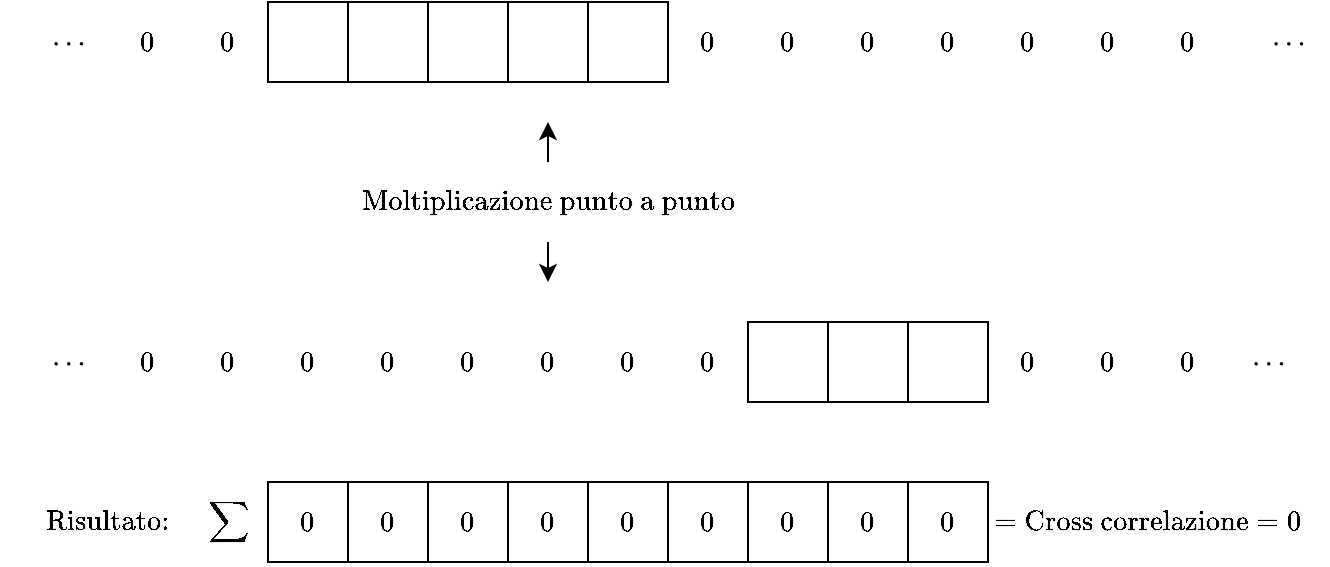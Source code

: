 <mxfile version="20.7.4" type="device"><diagram id="_DbMt3LhLTCCpxY-wy_6" name="Pagina-1"><mxGraphModel dx="989" dy="610" grid="1" gridSize="10" guides="1" tooltips="1" connect="1" arrows="1" fold="1" page="1" pageScale="1" pageWidth="827" pageHeight="1169" math="1" shadow="0"><root><mxCell id="0"/><mxCell id="1" parent="0"/><mxCell id="GeGoWawILfdFF2LbE-Bs-1" value="&lt;svg style=&quot;vertical-align: 0.43ex;&quot; xmlns:xlink=&quot;http://www.w3.org/1999/xlink&quot; viewBox=&quot;0 -310 1172 120&quot; role=&quot;img&quot; height=&quot;0.271ex&quot; width=&quot;2.652ex&quot; xmlns=&quot;http://www.w3.org/2000/svg&quot;&gt;&lt;defs&gt;&lt;path d=&quot;M78 250Q78 274 95 292T138 310Q162 310 180 294T199 251Q199 226 182 208T139 190T96 207T78 250ZM525 250Q525 274 542 292T585 310Q609 310 627 294T646 251Q646 226 629 208T586 190T543 207T525 250ZM972 250Q972 274 989 292T1032 310Q1056 310 1074 294T1093 251Q1093 226 1076 208T1033 190T990 207T972 250Z&quot; id=&quot;MJX-1-TEX-N-22EF&quot;&gt;&lt;/path&gt;&lt;/defs&gt;&lt;g transform=&quot;scale(1,-1)&quot; stroke-width=&quot;0&quot; fill=&quot;currentColor&quot; stroke=&quot;currentColor&quot;&gt;&lt;g data-mml-node=&quot;math&quot;&gt;&lt;g data-mml-node=&quot;mo&quot;&gt;&lt;use xlink:href=&quot;#MJX-1-TEX-N-22EF&quot; data-c=&quot;22EF&quot;&gt;&lt;/use&gt;&lt;/g&gt;&lt;/g&gt;&lt;/g&gt;&lt;/svg&gt;" style="text;html=1;strokeColor=none;fillColor=none;align=center;verticalAlign=middle;whiteSpace=wrap;rounded=0;" parent="1" vertex="1"><mxGeometry x="240" y="280" width="40" height="40" as="geometry"/></mxCell><mxCell id="GeGoWawILfdFF2LbE-Bs-5" value="$$0$$" style="text;html=1;strokeColor=none;fillColor=none;align=center;verticalAlign=middle;whiteSpace=wrap;rounded=0;" parent="1" vertex="1"><mxGeometry x="280" y="280" width="40" height="40" as="geometry"/></mxCell><mxCell id="GeGoWawILfdFF2LbE-Bs-7" value="$$0$$" style="text;html=1;strokeColor=none;fillColor=none;align=center;verticalAlign=middle;whiteSpace=wrap;rounded=0;" parent="1" vertex="1"><mxGeometry x="320" y="280" width="40" height="40" as="geometry"/></mxCell><mxCell id="GeGoWawILfdFF2LbE-Bs-9" value="" style="rounded=0;whiteSpace=wrap;html=1;" parent="1" vertex="1"><mxGeometry x="360" y="280" width="200" height="40" as="geometry"/></mxCell><mxCell id="GeGoWawILfdFF2LbE-Bs-10" value="$$0$$" style="text;html=1;strokeColor=none;fillColor=none;align=center;verticalAlign=middle;whiteSpace=wrap;rounded=0;" parent="1" vertex="1"><mxGeometry x="600" y="280" width="40" height="40" as="geometry"/></mxCell><mxCell id="GeGoWawILfdFF2LbE-Bs-11" value="$$0$$" style="text;html=1;strokeColor=none;fillColor=none;align=center;verticalAlign=middle;whiteSpace=wrap;rounded=0;" parent="1" vertex="1"><mxGeometry x="640" y="280" width="40" height="40" as="geometry"/></mxCell><mxCell id="GeGoWawILfdFF2LbE-Bs-12" value="$$0$$" style="text;html=1;strokeColor=none;fillColor=none;align=center;verticalAlign=middle;whiteSpace=wrap;rounded=0;" parent="1" vertex="1"><mxGeometry x="680" y="280" width="40" height="40" as="geometry"/></mxCell><mxCell id="GeGoWawILfdFF2LbE-Bs-13" value="&lt;svg style=&quot;vertical-align: 0.43ex;&quot; xmlns:xlink=&quot;http://www.w3.org/1999/xlink&quot; viewBox=&quot;0 -310 1172 120&quot; role=&quot;img&quot; height=&quot;0.271ex&quot; width=&quot;2.652ex&quot; xmlns=&quot;http://www.w3.org/2000/svg&quot;&gt;&lt;defs&gt;&lt;path d=&quot;M78 250Q78 274 95 292T138 310Q162 310 180 294T199 251Q199 226 182 208T139 190T96 207T78 250ZM525 250Q525 274 542 292T585 310Q609 310 627 294T646 251Q646 226 629 208T586 190T543 207T525 250ZM972 250Q972 274 989 292T1032 310Q1056 310 1074 294T1093 251Q1093 226 1076 208T1033 190T990 207T972 250Z&quot; id=&quot;MJX-1-TEX-N-22EF&quot;&gt;&lt;/path&gt;&lt;/defs&gt;&lt;g transform=&quot;scale(1,-1)&quot; stroke-width=&quot;0&quot; fill=&quot;currentColor&quot; stroke=&quot;currentColor&quot;&gt;&lt;g data-mml-node=&quot;math&quot;&gt;&lt;g data-mml-node=&quot;mo&quot;&gt;&lt;use xlink:href=&quot;#MJX-1-TEX-N-22EF&quot; data-c=&quot;22EF&quot;&gt;&lt;/use&gt;&lt;/g&gt;&lt;/g&gt;&lt;/g&gt;&lt;/svg&gt;" style="text;html=1;strokeColor=none;fillColor=none;align=center;verticalAlign=middle;whiteSpace=wrap;rounded=0;" parent="1" vertex="1"><mxGeometry x="850" y="280" width="40" height="40" as="geometry"/></mxCell><mxCell id="GeGoWawILfdFF2LbE-Bs-15" value="" style="endArrow=none;html=1;rounded=0;" parent="1" edge="1"><mxGeometry x="1" y="-45" width="50" height="50" relative="1" as="geometry"><mxPoint x="400" y="320" as="sourcePoint"/><mxPoint x="400" y="280" as="targetPoint"/><mxPoint x="-25" y="-40" as="offset"/></mxGeometry></mxCell><mxCell id="GeGoWawILfdFF2LbE-Bs-16" value="" style="endArrow=none;html=1;rounded=0;" parent="1" edge="1"><mxGeometry x="1" y="-45" width="50" height="50" relative="1" as="geometry"><mxPoint x="440" y="320" as="sourcePoint"/><mxPoint x="440" y="280" as="targetPoint"/><mxPoint x="-25" y="-40" as="offset"/></mxGeometry></mxCell><mxCell id="GeGoWawILfdFF2LbE-Bs-17" value="" style="endArrow=none;html=1;rounded=0;" parent="1" edge="1"><mxGeometry x="1" y="-45" width="50" height="50" relative="1" as="geometry"><mxPoint x="480" y="320" as="sourcePoint"/><mxPoint x="480" y="280" as="targetPoint"/><mxPoint x="-25" y="-40" as="offset"/></mxGeometry></mxCell><mxCell id="GeGoWawILfdFF2LbE-Bs-18" value="" style="endArrow=none;html=1;rounded=0;" parent="1" edge="1"><mxGeometry x="1" y="-45" width="50" height="50" relative="1" as="geometry"><mxPoint x="520" y="320" as="sourcePoint"/><mxPoint x="520" y="280" as="targetPoint"/><mxPoint x="-25" y="-40" as="offset"/></mxGeometry></mxCell><mxCell id="GeGoWawILfdFF2LbE-Bs-19" value="" style="endArrow=classic;startArrow=none;html=1;rounded=0;" parent="1" source="GeGoWawILfdFF2LbE-Bs-40" edge="1"><mxGeometry width="50" height="50" relative="1" as="geometry"><mxPoint x="500" y="420" as="sourcePoint"/><mxPoint x="500" y="340" as="targetPoint"/></mxGeometry></mxCell><mxCell id="GeGoWawILfdFF2LbE-Bs-20" value="" style="rounded=0;whiteSpace=wrap;html=1;" parent="1" vertex="1"><mxGeometry x="600" y="440" width="120" height="40" as="geometry"/></mxCell><mxCell id="GeGoWawILfdFF2LbE-Bs-21" value="" style="endArrow=none;html=1;rounded=0;" parent="1" edge="1"><mxGeometry x="1" y="-45" width="50" height="50" relative="1" as="geometry"><mxPoint x="640" y="480" as="sourcePoint"/><mxPoint x="640" y="440" as="targetPoint"/><mxPoint x="-25" y="-40" as="offset"/></mxGeometry></mxCell><mxCell id="GeGoWawILfdFF2LbE-Bs-22" value="" style="endArrow=none;html=1;rounded=0;" parent="1" edge="1"><mxGeometry x="1" y="-45" width="50" height="50" relative="1" as="geometry"><mxPoint x="680" y="480" as="sourcePoint"/><mxPoint x="680" y="440" as="targetPoint"/><mxPoint x="-25" y="-40" as="offset"/></mxGeometry></mxCell><mxCell id="GeGoWawILfdFF2LbE-Bs-25" value="&lt;svg style=&quot;vertical-align: 0.43ex;&quot; xmlns:xlink=&quot;http://www.w3.org/1999/xlink&quot; viewBox=&quot;0 -310 1172 120&quot; role=&quot;img&quot; height=&quot;0.271ex&quot; width=&quot;2.652ex&quot; xmlns=&quot;http://www.w3.org/2000/svg&quot;&gt;&lt;defs&gt;&lt;path d=&quot;M78 250Q78 274 95 292T138 310Q162 310 180 294T199 251Q199 226 182 208T139 190T96 207T78 250ZM525 250Q525 274 542 292T585 310Q609 310 627 294T646 251Q646 226 629 208T586 190T543 207T525 250ZM972 250Q972 274 989 292T1032 310Q1056 310 1074 294T1093 251Q1093 226 1076 208T1033 190T990 207T972 250Z&quot; id=&quot;MJX-1-TEX-N-22EF&quot;&gt;&lt;/path&gt;&lt;/defs&gt;&lt;g transform=&quot;scale(1,-1)&quot; stroke-width=&quot;0&quot; fill=&quot;currentColor&quot; stroke=&quot;currentColor&quot;&gt;&lt;g data-mml-node=&quot;math&quot;&gt;&lt;g data-mml-node=&quot;mo&quot;&gt;&lt;use xlink:href=&quot;#MJX-1-TEX-N-22EF&quot; data-c=&quot;22EF&quot;&gt;&lt;/use&gt;&lt;/g&gt;&lt;/g&gt;&lt;/g&gt;&lt;/svg&gt;" style="text;html=1;strokeColor=none;fillColor=none;align=center;verticalAlign=middle;whiteSpace=wrap;rounded=0;" parent="1" vertex="1"><mxGeometry x="240" y="440" width="40" height="40" as="geometry"/></mxCell><mxCell id="GeGoWawILfdFF2LbE-Bs-26" value="$$0$$" style="text;html=1;strokeColor=none;fillColor=none;align=center;verticalAlign=middle;whiteSpace=wrap;rounded=0;" parent="1" vertex="1"><mxGeometry x="360" y="440" width="40" height="40" as="geometry"/></mxCell><mxCell id="GeGoWawILfdFF2LbE-Bs-27" value="$$0$$" style="text;html=1;strokeColor=none;fillColor=none;align=center;verticalAlign=middle;whiteSpace=wrap;rounded=0;" parent="1" vertex="1"><mxGeometry x="400" y="440" width="40" height="40" as="geometry"/></mxCell><mxCell id="GeGoWawILfdFF2LbE-Bs-28" value="$$0$$" style="text;html=1;strokeColor=none;fillColor=none;align=center;verticalAlign=middle;whiteSpace=wrap;rounded=0;" parent="1" vertex="1"><mxGeometry x="440" y="440" width="40" height="40" as="geometry"/></mxCell><mxCell id="GeGoWawILfdFF2LbE-Bs-36" value="&lt;svg style=&quot;vertical-align: 0.43ex;&quot; xmlns:xlink=&quot;http://www.w3.org/1999/xlink&quot; viewBox=&quot;0 -310 1172 120&quot; role=&quot;img&quot; height=&quot;0.271ex&quot; width=&quot;2.652ex&quot; xmlns=&quot;http://www.w3.org/2000/svg&quot;&gt;&lt;defs&gt;&lt;path d=&quot;M78 250Q78 274 95 292T138 310Q162 310 180 294T199 251Q199 226 182 208T139 190T96 207T78 250ZM525 250Q525 274 542 292T585 310Q609 310 627 294T646 251Q646 226 629 208T586 190T543 207T525 250ZM972 250Q972 274 989 292T1032 310Q1056 310 1074 294T1093 251Q1093 226 1076 208T1033 190T990 207T972 250Z&quot; id=&quot;MJX-1-TEX-N-22EF&quot;&gt;&lt;/path&gt;&lt;/defs&gt;&lt;g transform=&quot;scale(1,-1)&quot; stroke-width=&quot;0&quot; fill=&quot;currentColor&quot; stroke=&quot;currentColor&quot;&gt;&lt;g data-mml-node=&quot;math&quot;&gt;&lt;g data-mml-node=&quot;mo&quot;&gt;&lt;use xlink:href=&quot;#MJX-1-TEX-N-22EF&quot; data-c=&quot;22EF&quot;&gt;&lt;/use&gt;&lt;/g&gt;&lt;/g&gt;&lt;/g&gt;&lt;/svg&gt;" style="text;html=1;strokeColor=none;fillColor=none;align=center;verticalAlign=middle;whiteSpace=wrap;rounded=0;" parent="1" vertex="1"><mxGeometry x="840" y="440" width="40" height="40" as="geometry"/></mxCell><mxCell id="GeGoWawILfdFF2LbE-Bs-38" value="$$0$$" style="text;html=1;strokeColor=none;fillColor=none;align=center;verticalAlign=middle;whiteSpace=wrap;rounded=0;" parent="1" vertex="1"><mxGeometry x="480" y="440" width="40" height="40" as="geometry"/></mxCell><mxCell id="GeGoWawILfdFF2LbE-Bs-40" value="$$\text{Moltiplicazione punto a punto}$$" style="text;html=1;strokeColor=none;fillColor=none;align=center;verticalAlign=middle;whiteSpace=wrap;rounded=0;" parent="1" vertex="1"><mxGeometry x="400" y="360" width="200" height="40" as="geometry"/></mxCell><mxCell id="GeGoWawILfdFF2LbE-Bs-41" value="" style="endArrow=none;startArrow=classic;html=1;rounded=0;" parent="1" target="GeGoWawILfdFF2LbE-Bs-40" edge="1"><mxGeometry width="50" height="50" relative="1" as="geometry"><mxPoint x="500" y="420" as="sourcePoint"/><mxPoint x="500" y="340" as="targetPoint"/></mxGeometry></mxCell><mxCell id="GeGoWawILfdFF2LbE-Bs-42" value="$$\text{Risultato:}$$" style="text;html=1;strokeColor=none;fillColor=none;align=center;verticalAlign=middle;whiteSpace=wrap;rounded=0;" parent="1" vertex="1"><mxGeometry x="240" y="520" width="80" height="40" as="geometry"/></mxCell><mxCell id="GeGoWawILfdFF2LbE-Bs-43" value="" style="rounded=0;whiteSpace=wrap;html=1;" parent="1" vertex="1"><mxGeometry x="360" y="520" width="360" height="40" as="geometry"/></mxCell><mxCell id="GeGoWawILfdFF2LbE-Bs-44" value="" style="endArrow=none;html=1;rounded=0;" parent="1" edge="1"><mxGeometry x="1" y="-45" width="50" height="50" relative="1" as="geometry"><mxPoint x="400" y="560" as="sourcePoint"/><mxPoint x="400" y="520" as="targetPoint"/><mxPoint x="-25" y="-40" as="offset"/></mxGeometry></mxCell><mxCell id="GeGoWawILfdFF2LbE-Bs-45" value="" style="endArrow=none;html=1;rounded=0;" parent="1" edge="1"><mxGeometry x="1" y="-45" width="50" height="50" relative="1" as="geometry"><mxPoint x="440" y="560" as="sourcePoint"/><mxPoint x="440" y="520" as="targetPoint"/><mxPoint x="-25" y="-40" as="offset"/></mxGeometry></mxCell><mxCell id="GeGoWawILfdFF2LbE-Bs-46" value="" style="endArrow=none;html=1;rounded=0;" parent="1" edge="1"><mxGeometry x="1" y="-45" width="50" height="50" relative="1" as="geometry"><mxPoint x="480" y="560" as="sourcePoint"/><mxPoint x="480" y="520" as="targetPoint"/><mxPoint x="-25" y="-40" as="offset"/></mxGeometry></mxCell><mxCell id="GeGoWawILfdFF2LbE-Bs-47" value="" style="endArrow=none;html=1;rounded=0;" parent="1" edge="1"><mxGeometry x="1" y="-45" width="50" height="50" relative="1" as="geometry"><mxPoint x="520" y="560" as="sourcePoint"/><mxPoint x="520" y="520" as="targetPoint"/><mxPoint x="-25" y="-40" as="offset"/></mxGeometry></mxCell><mxCell id="GeGoWawILfdFF2LbE-Bs-48" value="$$\sum$$" style="text;html=1;strokeColor=none;fillColor=none;align=center;verticalAlign=middle;whiteSpace=wrap;rounded=0;" parent="1" vertex="1"><mxGeometry x="320" y="520" width="40" height="40" as="geometry"/></mxCell><mxCell id="GeGoWawILfdFF2LbE-Bs-50" value="$$0$$" style="text;html=1;strokeColor=none;fillColor=none;align=center;verticalAlign=middle;whiteSpace=wrap;rounded=0;" parent="1" vertex="1"><mxGeometry x="360" y="520" width="40" height="40" as="geometry"/></mxCell><mxCell id="GeGoWawILfdFF2LbE-Bs-53" value="$$=\text{Cross correlazione} = 0$$" style="text;html=1;strokeColor=none;fillColor=none;align=center;verticalAlign=middle;whiteSpace=wrap;rounded=0;" parent="1" vertex="1"><mxGeometry x="720" y="520" width="160" height="40" as="geometry"/></mxCell><mxCell id="mS4-3VPXFpYwHdl8vKF5-1" value="$$0$$" style="text;html=1;strokeColor=none;fillColor=none;align=center;verticalAlign=middle;whiteSpace=wrap;rounded=0;" parent="1" vertex="1"><mxGeometry x="280" y="440" width="40" height="40" as="geometry"/></mxCell><mxCell id="mS4-3VPXFpYwHdl8vKF5-2" value="$$0$$" style="text;html=1;strokeColor=none;fillColor=none;align=center;verticalAlign=middle;whiteSpace=wrap;rounded=0;" parent="1" vertex="1"><mxGeometry x="320" y="440" width="40" height="40" as="geometry"/></mxCell><mxCell id="mS4-3VPXFpYwHdl8vKF5-3" value="" style="endArrow=none;html=1;rounded=0;" parent="1" edge="1"><mxGeometry x="1" y="-45" width="50" height="50" relative="1" as="geometry"><mxPoint x="560.0" y="560" as="sourcePoint"/><mxPoint x="560.0" y="520" as="targetPoint"/><mxPoint x="-25" y="-40" as="offset"/></mxGeometry></mxCell><mxCell id="mS4-3VPXFpYwHdl8vKF5-4" value="$$0$$" style="text;html=1;strokeColor=none;fillColor=none;align=center;verticalAlign=middle;whiteSpace=wrap;rounded=0;" parent="1" vertex="1"><mxGeometry x="400" y="520" width="40" height="40" as="geometry"/></mxCell><mxCell id="mS4-3VPXFpYwHdl8vKF5-5" value="$$0$$" style="text;html=1;strokeColor=none;fillColor=none;align=center;verticalAlign=middle;whiteSpace=wrap;rounded=0;" parent="1" vertex="1"><mxGeometry x="440" y="520" width="40" height="40" as="geometry"/></mxCell><mxCell id="mS4-3VPXFpYwHdl8vKF5-8" value="$$0$$" style="text;html=1;strokeColor=none;fillColor=none;align=center;verticalAlign=middle;whiteSpace=wrap;rounded=0;" parent="1" vertex="1"><mxGeometry x="720" y="440" width="40" height="40" as="geometry"/></mxCell><mxCell id="mS4-3VPXFpYwHdl8vKF5-9" value="$$0$$" style="text;html=1;strokeColor=none;fillColor=none;align=center;verticalAlign=middle;whiteSpace=wrap;rounded=0;" parent="1" vertex="1"><mxGeometry x="720" y="280" width="40" height="40" as="geometry"/></mxCell><mxCell id="mS4-3VPXFpYwHdl8vKF5-12" value="$$0$$" style="text;html=1;strokeColor=none;fillColor=none;align=center;verticalAlign=middle;whiteSpace=wrap;rounded=0;" parent="1" vertex="1"><mxGeometry x="520" y="440" width="40" height="40" as="geometry"/></mxCell><mxCell id="mS4-3VPXFpYwHdl8vKF5-13" value="$$0$$" style="text;html=1;strokeColor=none;fillColor=none;align=center;verticalAlign=middle;whiteSpace=wrap;rounded=0;" parent="1" vertex="1"><mxGeometry x="560" y="440" width="40" height="40" as="geometry"/></mxCell><mxCell id="mS4-3VPXFpYwHdl8vKF5-14" value="$$0$$" style="text;html=1;strokeColor=none;fillColor=none;align=center;verticalAlign=middle;whiteSpace=wrap;rounded=0;" parent="1" vertex="1"><mxGeometry x="560" y="280" width="40" height="40" as="geometry"/></mxCell><mxCell id="mS4-3VPXFpYwHdl8vKF5-15" value="$$0$$" style="text;html=1;strokeColor=none;fillColor=none;align=center;verticalAlign=middle;whiteSpace=wrap;rounded=0;" parent="1" vertex="1"><mxGeometry x="760" y="440" width="40" height="40" as="geometry"/></mxCell><mxCell id="mS4-3VPXFpYwHdl8vKF5-16" value="$$0$$" style="text;html=1;strokeColor=none;fillColor=none;align=center;verticalAlign=middle;whiteSpace=wrap;rounded=0;" parent="1" vertex="1"><mxGeometry x="800" y="440" width="40" height="40" as="geometry"/></mxCell><mxCell id="mS4-3VPXFpYwHdl8vKF5-17" value="$$0$$" style="text;html=1;strokeColor=none;fillColor=none;align=center;verticalAlign=middle;whiteSpace=wrap;rounded=0;" parent="1" vertex="1"><mxGeometry x="760" y="280" width="40" height="40" as="geometry"/></mxCell><mxCell id="mS4-3VPXFpYwHdl8vKF5-18" value="$$0$$" style="text;html=1;strokeColor=none;fillColor=none;align=center;verticalAlign=middle;whiteSpace=wrap;rounded=0;" parent="1" vertex="1"><mxGeometry x="800" y="280" width="40" height="40" as="geometry"/></mxCell><mxCell id="jBVNNtWlA2RwvMFyhXNl-1" value="" style="endArrow=none;html=1;rounded=0;" edge="1" parent="1"><mxGeometry x="1" y="-45" width="50" height="50" relative="1" as="geometry"><mxPoint x="600.0" y="560" as="sourcePoint"/><mxPoint x="600.0" y="520" as="targetPoint"/><mxPoint x="-25" y="-40" as="offset"/></mxGeometry></mxCell><mxCell id="jBVNNtWlA2RwvMFyhXNl-2" value="" style="endArrow=none;html=1;rounded=0;" edge="1" parent="1"><mxGeometry x="1" y="-45" width="50" height="50" relative="1" as="geometry"><mxPoint x="640.0" y="560" as="sourcePoint"/><mxPoint x="640.0" y="520" as="targetPoint"/><mxPoint x="-25" y="-40" as="offset"/></mxGeometry></mxCell><mxCell id="jBVNNtWlA2RwvMFyhXNl-3" value="$$0$$" style="text;html=1;strokeColor=none;fillColor=none;align=center;verticalAlign=middle;whiteSpace=wrap;rounded=0;" vertex="1" parent="1"><mxGeometry x="520" y="520" width="40" height="40" as="geometry"/></mxCell><mxCell id="jBVNNtWlA2RwvMFyhXNl-4" value="" style="endArrow=none;html=1;rounded=0;" edge="1" parent="1"><mxGeometry x="1" y="-45" width="50" height="50" relative="1" as="geometry"><mxPoint x="680.0" y="560" as="sourcePoint"/><mxPoint x="680.0" y="520" as="targetPoint"/><mxPoint x="-25" y="-40" as="offset"/></mxGeometry></mxCell><mxCell id="jBVNNtWlA2RwvMFyhXNl-6" value="$$0$$" style="text;html=1;strokeColor=none;fillColor=none;align=center;verticalAlign=middle;whiteSpace=wrap;rounded=0;" vertex="1" parent="1"><mxGeometry x="480" y="520" width="40" height="40" as="geometry"/></mxCell><mxCell id="jBVNNtWlA2RwvMFyhXNl-7" value="$$0$$" style="text;html=1;strokeColor=none;fillColor=none;align=center;verticalAlign=middle;whiteSpace=wrap;rounded=0;" vertex="1" parent="1"><mxGeometry x="560" y="520" width="40" height="40" as="geometry"/></mxCell><mxCell id="jBVNNtWlA2RwvMFyhXNl-8" value="$$0$$" style="text;html=1;strokeColor=none;fillColor=none;align=center;verticalAlign=middle;whiteSpace=wrap;rounded=0;" vertex="1" parent="1"><mxGeometry x="600" y="520" width="40" height="40" as="geometry"/></mxCell><mxCell id="jBVNNtWlA2RwvMFyhXNl-9" value="$$0$$" style="text;html=1;strokeColor=none;fillColor=none;align=center;verticalAlign=middle;whiteSpace=wrap;rounded=0;" vertex="1" parent="1"><mxGeometry x="640" y="520" width="40" height="40" as="geometry"/></mxCell><mxCell id="jBVNNtWlA2RwvMFyhXNl-10" value="$$0$$" style="text;html=1;strokeColor=none;fillColor=none;align=center;verticalAlign=middle;whiteSpace=wrap;rounded=0;" vertex="1" parent="1"><mxGeometry x="680" y="520" width="40" height="40" as="geometry"/></mxCell></root></mxGraphModel></diagram></mxfile>